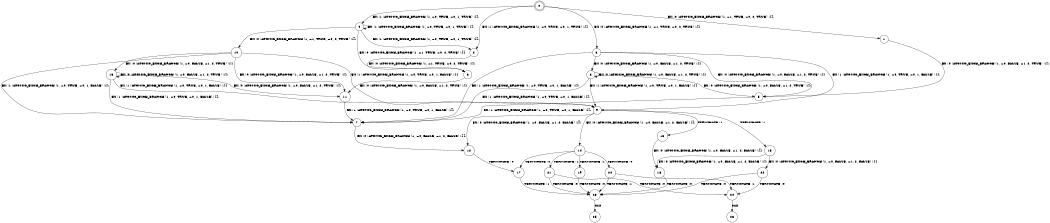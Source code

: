 digraph BCG {
size = "7, 10.5";
center = TRUE;
node [shape = circle];
0 [peripheries = 2];
0 -> 1 [label = "EX !0 !ATOMIC_EXCH_BRANCH (1, +1, TRUE, +0, 2, TRUE) !{}"];
0 -> 2 [label = "EX !1 !ATOMIC_EXCH_BRANCH (1, +0, TRUE, +0, 1, TRUE) !{}"];
0 -> 3 [label = "EX !0 !ATOMIC_EXCH_BRANCH (1, +1, TRUE, +0, 2, TRUE) !{}"];
0 -> 4 [label = "EX !1 !ATOMIC_EXCH_BRANCH (1, +0, TRUE, +0, 1, TRUE) !{}"];
1 -> 5 [label = "EX !0 !ATOMIC_EXCH_BRANCH (1, +0, FALSE, +1, 2, TRUE) !{}"];
2 -> 6 [label = "EX !0 !ATOMIC_EXCH_BRANCH (1, +1, TRUE, +0, 2, TRUE) !{}"];
3 -> 5 [label = "EX !0 !ATOMIC_EXCH_BRANCH (1, +0, FALSE, +1, 2, TRUE) !{}"];
3 -> 7 [label = "EX !1 !ATOMIC_EXCH_BRANCH (1, +0, TRUE, +0, 1, FALSE) !{}"];
3 -> 8 [label = "EX !0 !ATOMIC_EXCH_BRANCH (1, +0, FALSE, +1, 2, TRUE) !{}"];
3 -> 9 [label = "EX !1 !ATOMIC_EXCH_BRANCH (1, +0, TRUE, +0, 1, FALSE) !{}"];
4 -> 2 [label = "EX !1 !ATOMIC_EXCH_BRANCH (1, +0, TRUE, +0, 1, TRUE) !{}"];
4 -> 6 [label = "EX !0 !ATOMIC_EXCH_BRANCH (1, +1, TRUE, +0, 2, TRUE) !{}"];
4 -> 4 [label = "EX !1 !ATOMIC_EXCH_BRANCH (1, +0, TRUE, +0, 1, TRUE) !{}"];
4 -> 10 [label = "EX !0 !ATOMIC_EXCH_BRANCH (1, +1, TRUE, +0, 2, TRUE) !{}"];
5 -> 7 [label = "EX !1 !ATOMIC_EXCH_BRANCH (1, +0, TRUE, +0, 1, FALSE) !{}"];
6 -> 11 [label = "EX !0 !ATOMIC_EXCH_BRANCH (1, +0, FALSE, +1, 2, TRUE) !{}"];
7 -> 12 [label = "EX !0 !ATOMIC_EXCH_BRANCH (1, +0, FALSE, +1, 2, FALSE) !{}"];
8 -> 5 [label = "EX !0 !ATOMIC_EXCH_BRANCH (1, +0, FALSE, +1, 2, TRUE) !{}"];
8 -> 7 [label = "EX !1 !ATOMIC_EXCH_BRANCH (1, +0, TRUE, +0, 1, FALSE) !{}"];
8 -> 8 [label = "EX !0 !ATOMIC_EXCH_BRANCH (1, +0, FALSE, +1, 2, TRUE) !{}"];
8 -> 9 [label = "EX !1 !ATOMIC_EXCH_BRANCH (1, +0, TRUE, +0, 1, FALSE) !{}"];
9 -> 12 [label = "EX !0 !ATOMIC_EXCH_BRANCH (1, +0, FALSE, +1, 2, FALSE) !{}"];
9 -> 13 [label = "TERMINATE !1"];
9 -> 14 [label = "EX !0 !ATOMIC_EXCH_BRANCH (1, +0, FALSE, +1, 2, FALSE) !{}"];
9 -> 15 [label = "TERMINATE !1"];
10 -> 11 [label = "EX !0 !ATOMIC_EXCH_BRANCH (1, +0, FALSE, +1, 2, TRUE) !{}"];
10 -> 7 [label = "EX !1 !ATOMIC_EXCH_BRANCH (1, +0, TRUE, +0, 1, FALSE) !{}"];
10 -> 16 [label = "EX !0 !ATOMIC_EXCH_BRANCH (1, +0, FALSE, +1, 2, TRUE) !{}"];
10 -> 9 [label = "EX !1 !ATOMIC_EXCH_BRANCH (1, +0, TRUE, +0, 1, FALSE) !{}"];
11 -> 7 [label = "EX !1 !ATOMIC_EXCH_BRANCH (1, +0, TRUE, +0, 1, FALSE) !{}"];
12 -> 17 [label = "TERMINATE !0"];
13 -> 18 [label = "EX !0 !ATOMIC_EXCH_BRANCH (1, +0, FALSE, +1, 2, FALSE) !{}"];
14 -> 17 [label = "TERMINATE !0"];
14 -> 19 [label = "TERMINATE !1"];
14 -> 20 [label = "TERMINATE !0"];
14 -> 21 [label = "TERMINATE !1"];
15 -> 18 [label = "EX !0 !ATOMIC_EXCH_BRANCH (1, +0, FALSE, +1, 2, FALSE) !{}"];
15 -> 22 [label = "EX !0 !ATOMIC_EXCH_BRANCH (1, +0, FALSE, +1, 2, FALSE) !{}"];
16 -> 11 [label = "EX !0 !ATOMIC_EXCH_BRANCH (1, +0, FALSE, +1, 2, TRUE) !{}"];
16 -> 7 [label = "EX !1 !ATOMIC_EXCH_BRANCH (1, +0, TRUE, +0, 1, FALSE) !{}"];
16 -> 16 [label = "EX !0 !ATOMIC_EXCH_BRANCH (1, +0, FALSE, +1, 2, TRUE) !{}"];
16 -> 9 [label = "EX !1 !ATOMIC_EXCH_BRANCH (1, +0, TRUE, +0, 1, FALSE) !{}"];
17 -> 23 [label = "TERMINATE !1"];
18 -> 23 [label = "TERMINATE !0"];
19 -> 23 [label = "TERMINATE !0"];
20 -> 23 [label = "TERMINATE !1"];
20 -> 24 [label = "TERMINATE !1"];
21 -> 23 [label = "TERMINATE !0"];
21 -> 24 [label = "TERMINATE !0"];
22 -> 23 [label = "TERMINATE !0"];
22 -> 24 [label = "TERMINATE !0"];
23 -> 25 [label = "exit"];
24 -> 26 [label = "exit"];
}
